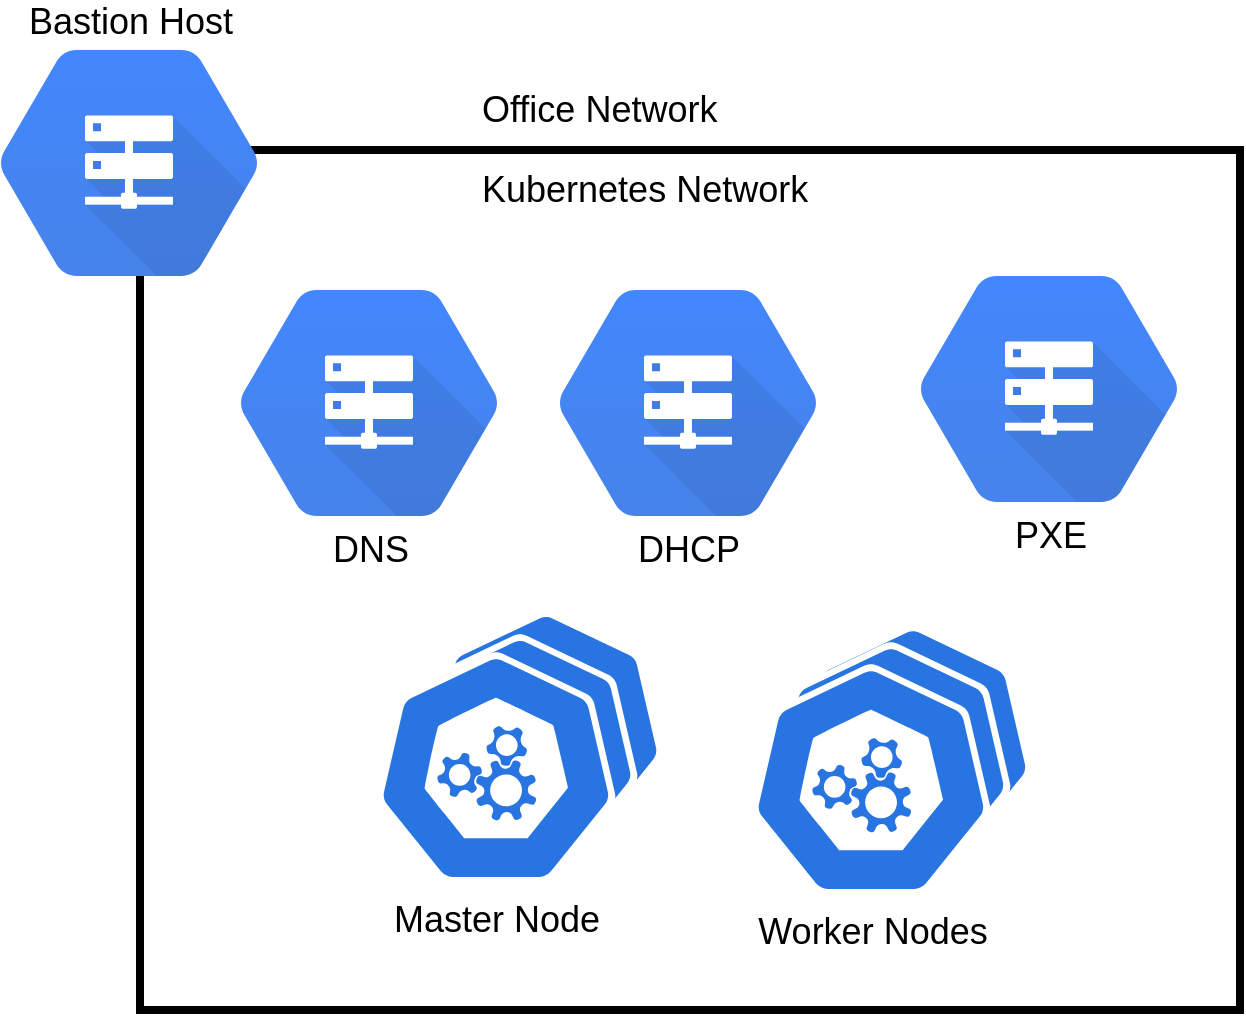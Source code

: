 <mxfile version="13.2.4" type="device"><diagram id="6hGFLwfOUW9BJ-s0fimq" name="Page-1"><mxGraphModel dx="11857" dy="830" grid="1" gridSize="10" guides="1" tooltips="1" connect="1" arrows="1" fold="1" page="1" pageScale="1" pageWidth="827" pageHeight="1169" background="#FFFFFF" math="0" shadow="0"><root><mxCell id="0"/><mxCell id="1" parent="0"/><mxCell id="72" value="" style="html=1;dashed=0;whitespace=wrap;fillColor=#2875E2;strokeColor=#ffffff;points=[[0.005,0.63,0],[0.1,0.2,0],[0.9,0.2,0],[0.5,0,0],[0.995,0.63,0],[0.72,0.99,0],[0.5,1,0],[0.28,0.99,0]];shape=mxgraph.kubernetes.icon;prIcon=master;labelBackgroundColor=none;fontColor=#000000;" parent="1" vertex="1"><mxGeometry x="-10016" y="529" width="118" height="116" as="geometry"/></mxCell><mxCell id="85" value="" style="rounded=0;whiteSpace=wrap;html=1;labelBackgroundColor=none;strokeColor=#000000;strokeWidth=4;fillColor=none;fontColor=#000000;fontStyle=1" parent="1" vertex="1"><mxGeometry x="-10160" y="300" width="550" height="430" as="geometry"/></mxCell><mxCell id="86" value="" style="html=1;dashed=0;whitespace=wrap;fillColor=#2875E2;strokeColor=#ffffff;points=[[0.005,0.63,0],[0.1,0.2,0],[0.9,0.2,0],[0.5,0,0],[0.995,0.63,0],[0.72,0.99,0],[0.5,1,0],[0.28,0.99,0]];shape=mxgraph.kubernetes.icon;prIcon=master;labelBackgroundColor=none;fontColor=#000000;labelPosition=center;verticalLabelPosition=bottom;align=center;verticalAlign=top;" parent="1" vertex="1"><mxGeometry x="-9833.5" y="536" width="120" height="118" as="geometry"/></mxCell><mxCell id="87" value="" style="html=1;dashed=0;whitespace=wrap;fillColor=#2875E2;strokeColor=#ffffff;points=[[0.005,0.63,0],[0.1,0.2,0],[0.9,0.2,0],[0.5,0,0],[0.995,0.63,0],[0.72,0.99,0],[0.5,1,0],[0.28,0.99,0]];shape=mxgraph.kubernetes.icon;prIcon=master;labelBackgroundColor=none;fontColor=#000000;" parent="1" vertex="1"><mxGeometry x="-9844.5" y="545" width="120" height="118" as="geometry"/></mxCell><mxCell id="88" value="" style="html=1;dashed=0;whitespace=wrap;fillColor=#2875E2;strokeColor=#ffffff;points=[[0.005,0.63,0],[0.1,0.2,0],[0.9,0.2,0],[0.5,0,0],[0.995,0.63,0],[0.72,0.99,0],[0.5,1,0],[0.28,0.99,0]];shape=mxgraph.kubernetes.icon;prIcon=master;labelBackgroundColor=none;fontColor=#000000;" parent="1" vertex="1"><mxGeometry x="-10029" y="541" width="118" height="116" as="geometry"/></mxCell><mxCell id="89" value="DNS" style="shape=mxgraph.gcp.networking.cloud_dns;html=1;fillColor=#4387FD;gradientColor=#4683EA;strokeColor=none;verticalLabelPosition=bottom;verticalAlign=top;align=center;labelBackgroundColor=none;fontColor=#000000;fontSize=18;" parent="1" vertex="1"><mxGeometry x="-10110" y="370" width="129" height="113" as="geometry"/></mxCell><mxCell id="90" value="DHCP" style="shape=mxgraph.gcp.networking.cloud_dns;html=1;fillColor=#4387FD;gradientColor=#4683EA;strokeColor=none;verticalLabelPosition=bottom;verticalAlign=top;align=center;labelBackgroundColor=none;fontColor=#000000;fontSize=18;" parent="1" vertex="1"><mxGeometry x="-9950.5" y="370" width="129" height="113" as="geometry"/></mxCell><mxCell id="92" value="&lt;font style=&quot;font-size: 18px&quot;&gt;Bastion Host&lt;/font&gt;" style="shape=mxgraph.gcp.networking.cloud_dns;html=1;fillColor=#4387FD;gradientColor=#4683EA;strokeColor=none;verticalLabelPosition=top;verticalAlign=bottom;align=center;labelBackgroundColor=none;fontColor=#000000;labelPosition=center;" parent="1" vertex="1"><mxGeometry x="-10230" y="250" width="129" height="113" as="geometry"/></mxCell><mxCell id="93" value="Master Node" style="html=1;dashed=0;whitespace=wrap;fillColor=#2875E2;strokeColor=#ffffff;points=[[0.005,0.63,0],[0.1,0.2,0],[0.9,0.2,0],[0.5,0,0],[0.995,0.63,0],[0.72,0.99,0],[0.5,1,0],[0.28,0.99,0]];shape=mxgraph.kubernetes.icon;prIcon=master;labelBackgroundColor=none;fontColor=#000000;labelPosition=center;verticalLabelPosition=bottom;align=center;verticalAlign=top;fontSize=18;" parent="1" vertex="1"><mxGeometry x="-10042" y="550" width="120" height="118" as="geometry"/></mxCell><mxCell id="94" value="Worker Nodes" style="html=1;dashed=0;whitespace=wrap;fillColor=#2875E2;strokeColor=#ffffff;points=[[0.005,0.63,0],[0.1,0.2,0],[0.9,0.2,0],[0.5,0,0],[0.995,0.63,0],[0.72,0.99,0],[0.5,1,0],[0.28,0.99,0]];shape=mxgraph.kubernetes.icon;prIcon=master;labelBackgroundColor=none;fontColor=#000000;labelPosition=center;verticalLabelPosition=bottom;align=center;verticalAlign=top;fontSize=18;" parent="1" vertex="1"><mxGeometry x="-9854.5" y="556" width="120" height="118" as="geometry"/></mxCell><mxCell id="96" value="Kubernetes Network&amp;nbsp;" style="text;html=1;strokeColor=none;fillColor=none;align=left;verticalAlign=middle;whiteSpace=wrap;rounded=0;labelBackgroundColor=none;fontSize=18;fontColor=#000000;" parent="1" vertex="1"><mxGeometry x="-9991" y="310" width="190" height="20" as="geometry"/></mxCell><mxCell id="97" value="Office Network" style="text;html=1;strokeColor=none;fillColor=none;align=left;verticalAlign=middle;whiteSpace=wrap;rounded=0;labelBackgroundColor=none;fontSize=18;fontColor=#000000;" parent="1" vertex="1"><mxGeometry x="-9991" y="270" width="190" height="20" as="geometry"/></mxCell><mxCell id="98" value="PXE" style="shape=mxgraph.gcp.networking.cloud_dns;html=1;fillColor=#4387FD;gradientColor=#4683EA;strokeColor=none;verticalLabelPosition=bottom;verticalAlign=top;align=center;labelBackgroundColor=none;fontColor=#000000;fontSize=18;" parent="1" vertex="1"><mxGeometry x="-9770" y="363" width="129" height="113" as="geometry"/></mxCell></root></mxGraphModel></diagram></mxfile>